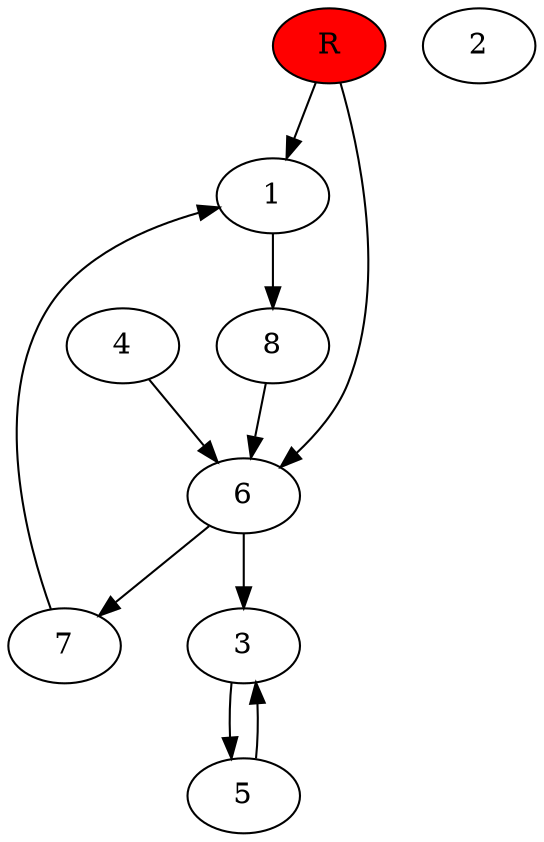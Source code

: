 digraph prb5825 {
	1
	2
	3
	4
	5
	6
	7
	8
	R [fillcolor="#ff0000" style=filled]
	1 -> 8
	3 -> 5
	4 -> 6
	5 -> 3
	6 -> 3
	6 -> 7
	7 -> 1
	8 -> 6
	R -> 1
	R -> 6
}
